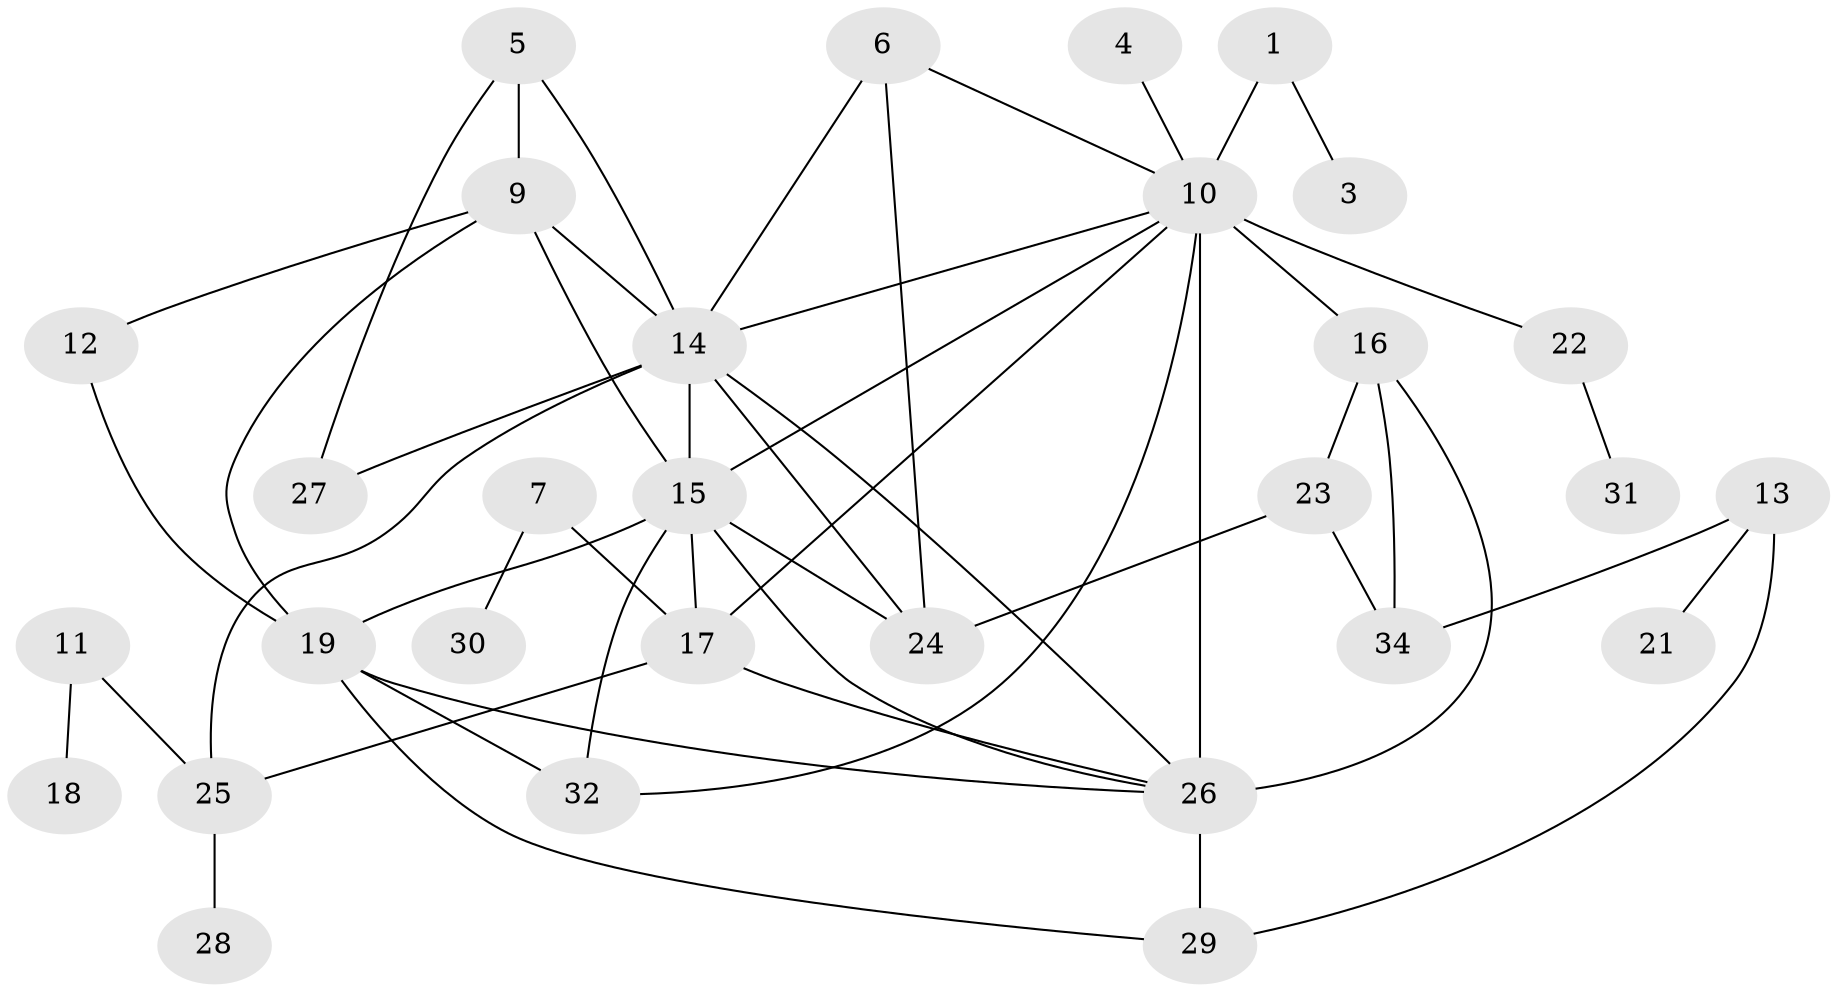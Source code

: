 // original degree distribution, {6: 0.04477611940298507, 3: 0.26865671641791045, 5: 0.1044776119402985, 0: 0.05970149253731343, 1: 0.208955223880597, 2: 0.208955223880597, 9: 0.014925373134328358, 4: 0.08955223880597014}
// Generated by graph-tools (version 1.1) at 2025/00/03/09/25 03:00:49]
// undirected, 30 vertices, 51 edges
graph export_dot {
graph [start="1"]
  node [color=gray90,style=filled];
  1;
  3;
  4;
  5;
  6;
  7;
  9;
  10;
  11;
  12;
  13;
  14;
  15;
  16;
  17;
  18;
  19;
  21;
  22;
  23;
  24;
  25;
  26;
  27;
  28;
  29;
  30;
  31;
  32;
  34;
  1 -- 3 [weight=1.0];
  1 -- 10 [weight=2.0];
  4 -- 10 [weight=1.0];
  5 -- 9 [weight=1.0];
  5 -- 14 [weight=1.0];
  5 -- 27 [weight=1.0];
  6 -- 10 [weight=1.0];
  6 -- 14 [weight=1.0];
  6 -- 24 [weight=1.0];
  7 -- 17 [weight=1.0];
  7 -- 30 [weight=1.0];
  9 -- 12 [weight=1.0];
  9 -- 14 [weight=1.0];
  9 -- 15 [weight=1.0];
  9 -- 19 [weight=1.0];
  10 -- 14 [weight=1.0];
  10 -- 15 [weight=1.0];
  10 -- 16 [weight=1.0];
  10 -- 17 [weight=1.0];
  10 -- 22 [weight=1.0];
  10 -- 26 [weight=4.0];
  10 -- 32 [weight=1.0];
  11 -- 18 [weight=1.0];
  11 -- 25 [weight=1.0];
  12 -- 19 [weight=1.0];
  13 -- 21 [weight=1.0];
  13 -- 29 [weight=1.0];
  13 -- 34 [weight=1.0];
  14 -- 15 [weight=1.0];
  14 -- 24 [weight=1.0];
  14 -- 25 [weight=1.0];
  14 -- 26 [weight=1.0];
  14 -- 27 [weight=1.0];
  15 -- 17 [weight=1.0];
  15 -- 19 [weight=2.0];
  15 -- 24 [weight=2.0];
  15 -- 26 [weight=1.0];
  15 -- 32 [weight=1.0];
  16 -- 23 [weight=1.0];
  16 -- 26 [weight=1.0];
  16 -- 34 [weight=1.0];
  17 -- 25 [weight=1.0];
  17 -- 26 [weight=1.0];
  19 -- 26 [weight=1.0];
  19 -- 29 [weight=1.0];
  19 -- 32 [weight=1.0];
  22 -- 31 [weight=1.0];
  23 -- 24 [weight=2.0];
  23 -- 34 [weight=1.0];
  25 -- 28 [weight=1.0];
  26 -- 29 [weight=1.0];
}
